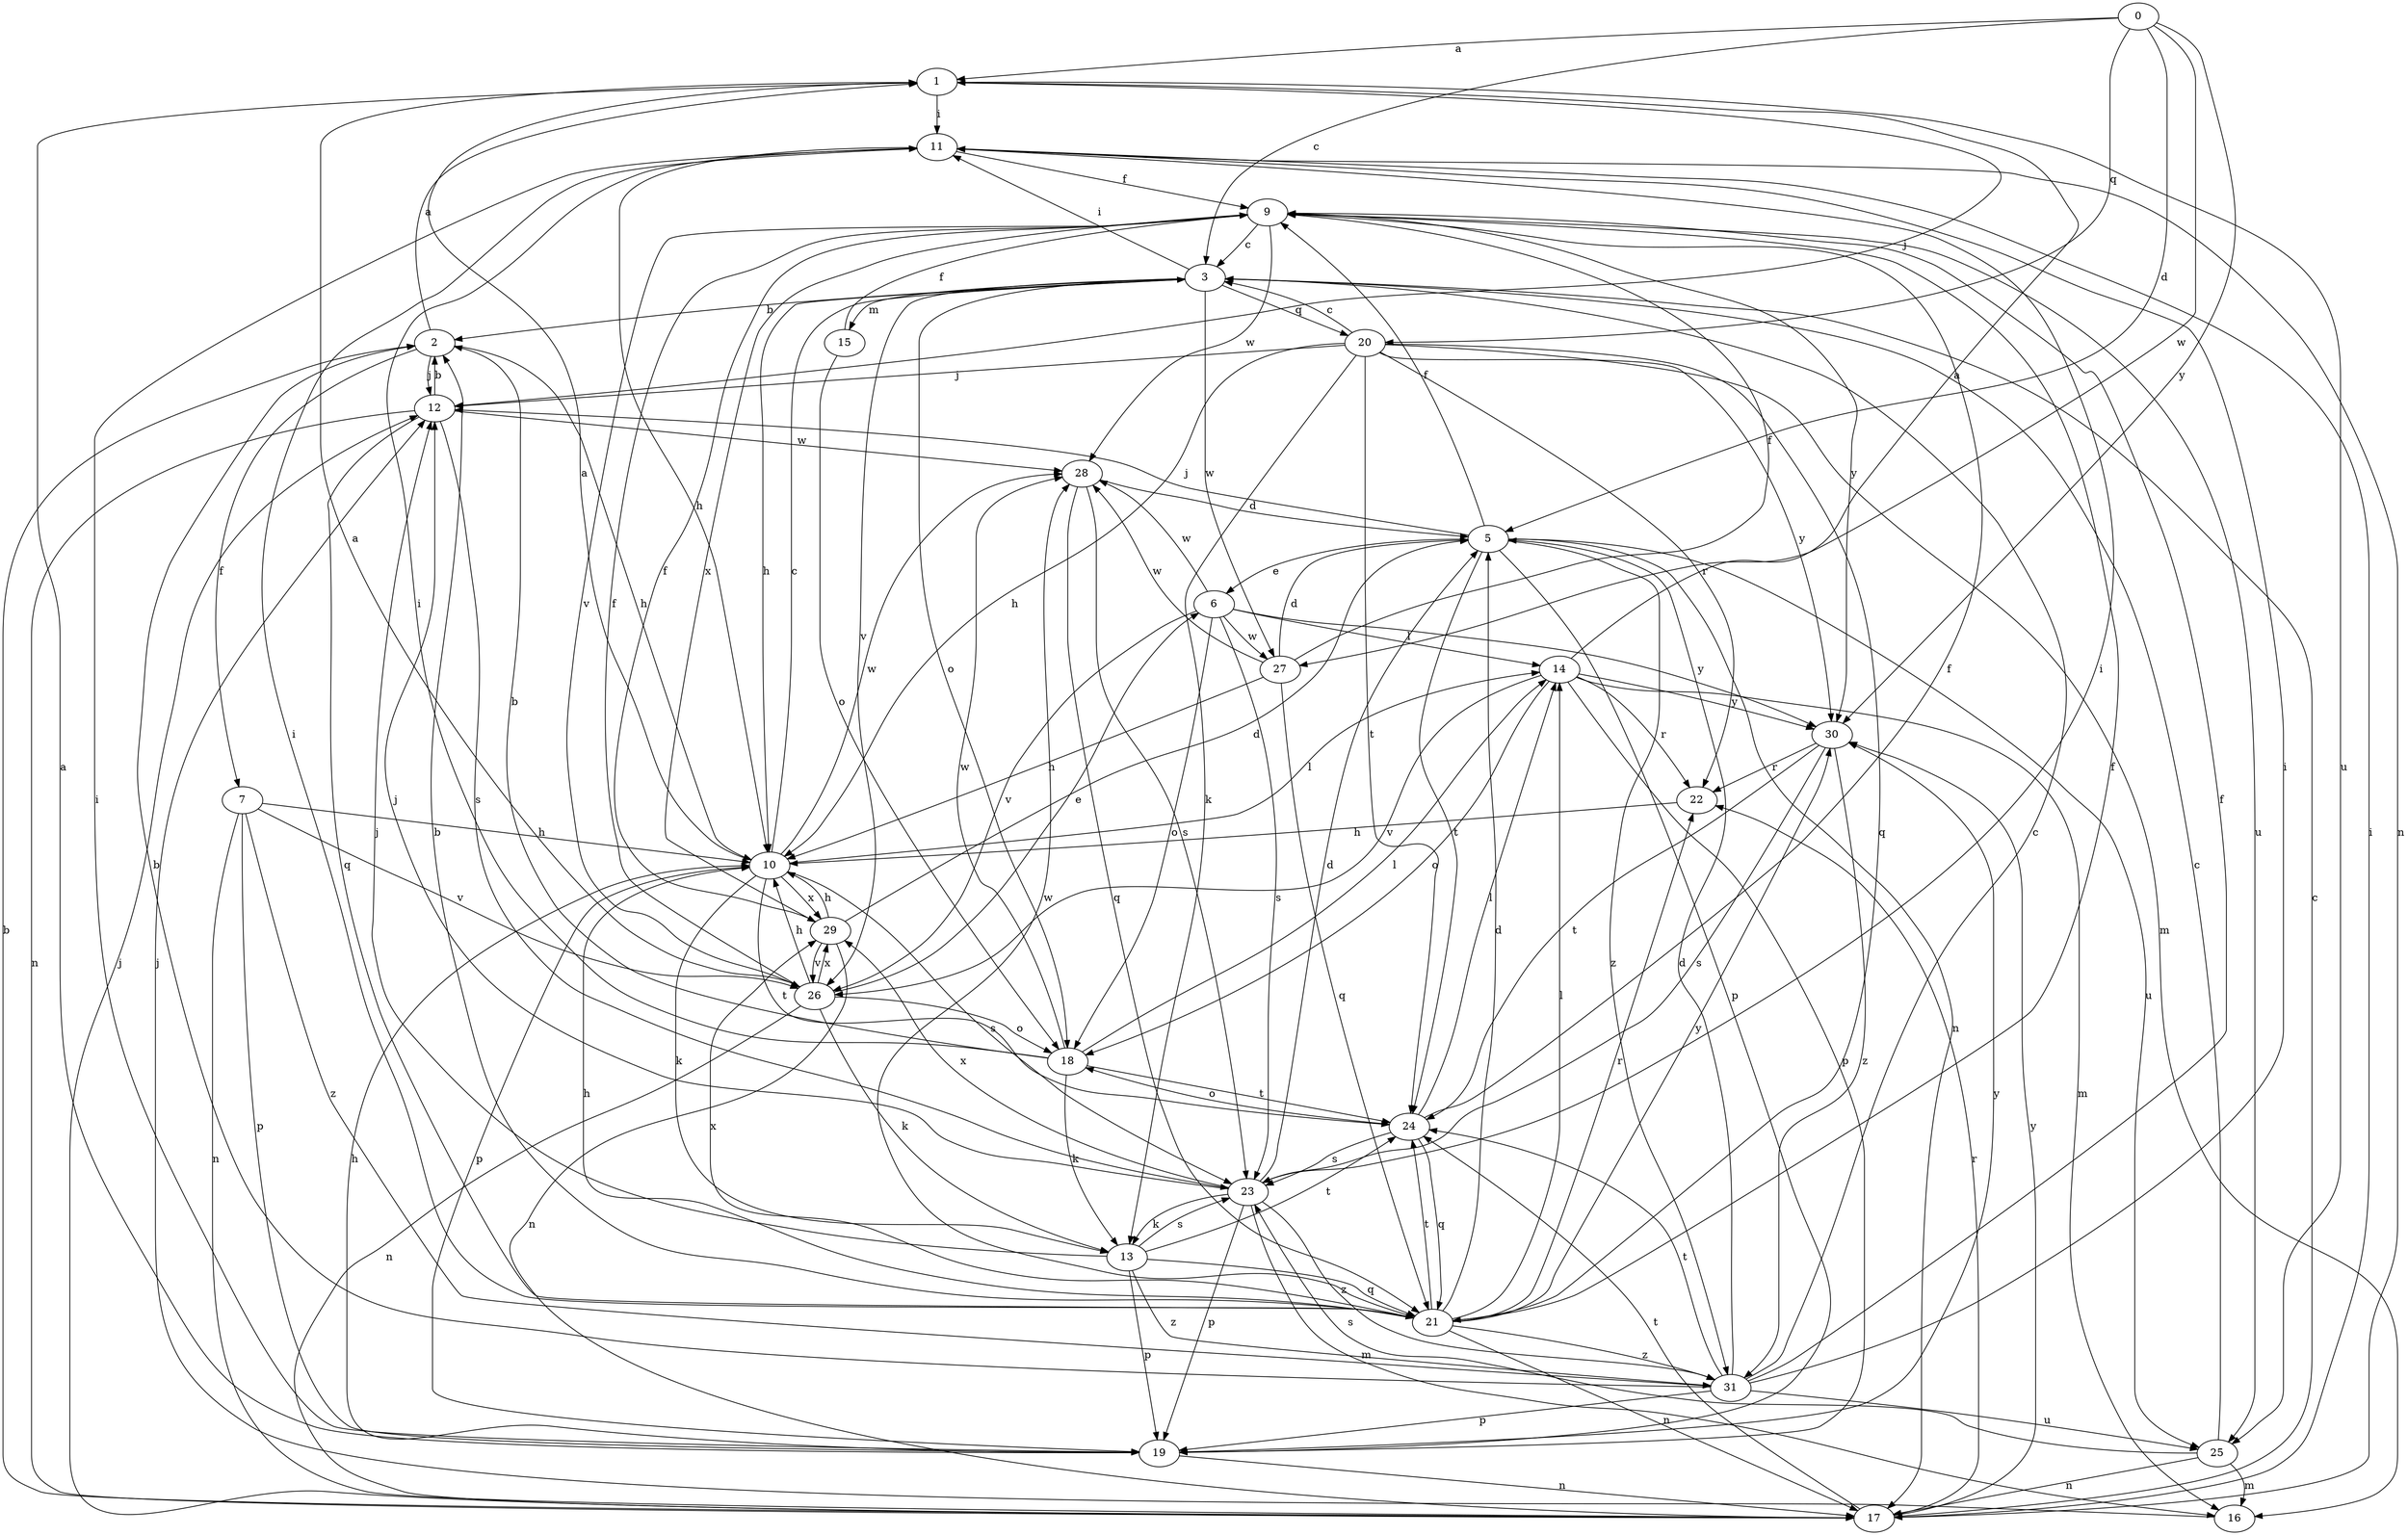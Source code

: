 strict digraph  {
0;
1;
2;
3;
5;
6;
7;
9;
10;
11;
12;
13;
14;
15;
16;
17;
18;
19;
20;
21;
22;
23;
24;
25;
26;
27;
28;
29;
30;
31;
0 -> 1  [label=a];
0 -> 3  [label=c];
0 -> 5  [label=d];
0 -> 20  [label=q];
0 -> 27  [label=w];
0 -> 30  [label=y];
1 -> 11  [label=i];
1 -> 12  [label=j];
1 -> 25  [label=u];
2 -> 1  [label=a];
2 -> 7  [label=f];
2 -> 10  [label=h];
2 -> 12  [label=j];
3 -> 2  [label=b];
3 -> 10  [label=h];
3 -> 11  [label=i];
3 -> 15  [label=m];
3 -> 18  [label=o];
3 -> 20  [label=q];
3 -> 26  [label=v];
3 -> 27  [label=w];
5 -> 6  [label=e];
5 -> 9  [label=f];
5 -> 12  [label=j];
5 -> 17  [label=n];
5 -> 19  [label=p];
5 -> 24  [label=t];
5 -> 25  [label=u];
5 -> 31  [label=z];
6 -> 14  [label=l];
6 -> 18  [label=o];
6 -> 23  [label=s];
6 -> 26  [label=v];
6 -> 27  [label=w];
6 -> 28  [label=w];
6 -> 30  [label=y];
7 -> 10  [label=h];
7 -> 17  [label=n];
7 -> 19  [label=p];
7 -> 26  [label=v];
7 -> 31  [label=z];
9 -> 3  [label=c];
9 -> 25  [label=u];
9 -> 26  [label=v];
9 -> 28  [label=w];
9 -> 29  [label=x];
9 -> 30  [label=y];
10 -> 1  [label=a];
10 -> 3  [label=c];
10 -> 13  [label=k];
10 -> 14  [label=l];
10 -> 19  [label=p];
10 -> 23  [label=s];
10 -> 24  [label=t];
10 -> 28  [label=w];
10 -> 29  [label=x];
11 -> 9  [label=f];
11 -> 10  [label=h];
11 -> 17  [label=n];
12 -> 2  [label=b];
12 -> 17  [label=n];
12 -> 21  [label=q];
12 -> 23  [label=s];
12 -> 28  [label=w];
13 -> 12  [label=j];
13 -> 19  [label=p];
13 -> 21  [label=q];
13 -> 23  [label=s];
13 -> 24  [label=t];
13 -> 31  [label=z];
14 -> 1  [label=a];
14 -> 16  [label=m];
14 -> 18  [label=o];
14 -> 19  [label=p];
14 -> 22  [label=r];
14 -> 26  [label=v];
14 -> 30  [label=y];
15 -> 9  [label=f];
15 -> 18  [label=o];
16 -> 12  [label=j];
17 -> 2  [label=b];
17 -> 3  [label=c];
17 -> 11  [label=i];
17 -> 12  [label=j];
17 -> 22  [label=r];
17 -> 24  [label=t];
17 -> 30  [label=y];
18 -> 2  [label=b];
18 -> 11  [label=i];
18 -> 13  [label=k];
18 -> 14  [label=l];
18 -> 24  [label=t];
18 -> 28  [label=w];
19 -> 1  [label=a];
19 -> 10  [label=h];
19 -> 11  [label=i];
19 -> 17  [label=n];
19 -> 30  [label=y];
20 -> 3  [label=c];
20 -> 10  [label=h];
20 -> 12  [label=j];
20 -> 13  [label=k];
20 -> 16  [label=m];
20 -> 21  [label=q];
20 -> 22  [label=r];
20 -> 24  [label=t];
20 -> 30  [label=y];
21 -> 2  [label=b];
21 -> 5  [label=d];
21 -> 9  [label=f];
21 -> 10  [label=h];
21 -> 11  [label=i];
21 -> 14  [label=l];
21 -> 17  [label=n];
21 -> 22  [label=r];
21 -> 24  [label=t];
21 -> 28  [label=w];
21 -> 29  [label=x];
21 -> 30  [label=y];
21 -> 31  [label=z];
22 -> 10  [label=h];
23 -> 5  [label=d];
23 -> 11  [label=i];
23 -> 12  [label=j];
23 -> 13  [label=k];
23 -> 16  [label=m];
23 -> 19  [label=p];
23 -> 29  [label=x];
23 -> 31  [label=z];
24 -> 9  [label=f];
24 -> 14  [label=l];
24 -> 18  [label=o];
24 -> 21  [label=q];
24 -> 23  [label=s];
25 -> 3  [label=c];
25 -> 16  [label=m];
25 -> 17  [label=n];
25 -> 23  [label=s];
26 -> 1  [label=a];
26 -> 6  [label=e];
26 -> 9  [label=f];
26 -> 10  [label=h];
26 -> 13  [label=k];
26 -> 17  [label=n];
26 -> 18  [label=o];
26 -> 29  [label=x];
27 -> 5  [label=d];
27 -> 9  [label=f];
27 -> 10  [label=h];
27 -> 21  [label=q];
27 -> 28  [label=w];
28 -> 5  [label=d];
28 -> 21  [label=q];
28 -> 23  [label=s];
29 -> 5  [label=d];
29 -> 9  [label=f];
29 -> 10  [label=h];
29 -> 17  [label=n];
29 -> 26  [label=v];
30 -> 22  [label=r];
30 -> 23  [label=s];
30 -> 24  [label=t];
30 -> 31  [label=z];
31 -> 2  [label=b];
31 -> 3  [label=c];
31 -> 5  [label=d];
31 -> 9  [label=f];
31 -> 11  [label=i];
31 -> 19  [label=p];
31 -> 24  [label=t];
31 -> 25  [label=u];
}
